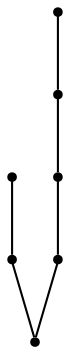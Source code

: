 graph {
  node [shape=point,comment="{\"directed\":false,\"doi\":\"10.1007/978-3-030-68766-3_38\",\"figure\":\"7\"}"]

  v0 [pos="1010.1681947769147,371.62291857652656"]
  v1 [pos="1010.1719623906633,346.12915593745265"]
  v2 [pos="1010.1719623906633,142.19495173445637"]
  v3 [pos="959.1850998845198,397.1141854007941"]
  v4 [pos="857.2146496757441,397.1141854007941"]
  v5 [pos="806.2315547833493,244.16251484633278"]
  v6 [pos="755.2442630553863,295.14911810372405"]

  v0 -- v1 [id="-1",pos="1010.1681947769147,371.62291857652656 1010.1719623906633,346.12915593745265 1010.1719623906633,346.12915593745265 1010.1719623906633,346.12915593745265"]
  v6 -- v4 [id="-3",pos="755.2442630553863,295.14911810372405 857.2146496757441,397.1141854007941 857.2146496757441,397.1141854007941 857.2146496757441,397.1141854007941"]
  v2 -- v1 [id="-6",pos="1010.1719623906633,142.19495173445637 1010.1719623906633,346.12915593745265 1010.1719623906633,346.12915593745265 1010.1719623906633,346.12915593745265"]
  v5 -- v2 [id="-7",pos="806.2315547833493,244.16251484633278 1010.1719623906633,142.19495173445637 1010.1719623906633,142.19495173445637 1010.1719623906633,142.19495173445637"]
  v4 -- v3 [id="-10",pos="857.2146496757441,397.1141854007941 959.1850998845198,397.1141854007941 959.1850998845198,397.1141854007941 959.1850998845198,397.1141854007941"]
  v3 -- v0 [id="-15",pos="959.1850998845198,397.1141854007941 1010.1681947769147,371.62291857652656 1010.1681947769147,371.62291857652656 1010.1681947769147,371.62291857652656"]
}